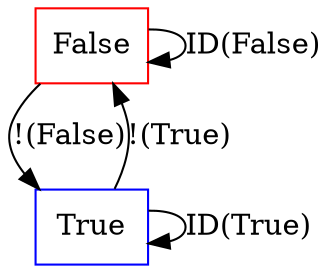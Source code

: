 digraph "" {
False [color=red, shape=box];
True [color=blue, shape=box];
False -> False  [key=0, label="ID(False)"];
False -> True  [key=0, label="!(False)"];
True -> False  [key=0, label="!(True)"];
True -> True  [key=0, label="ID(True)"];
}
